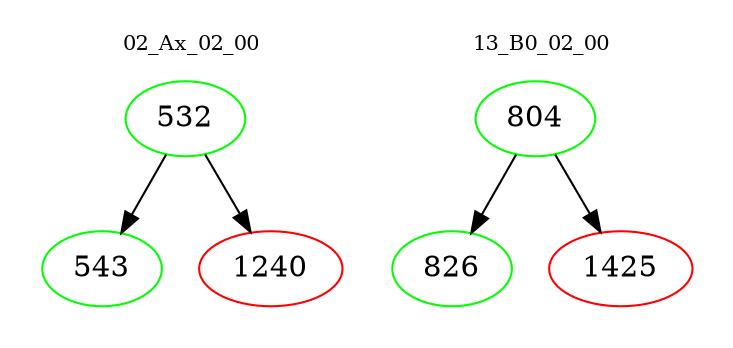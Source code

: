 digraph{
subgraph cluster_0 {
color = white
label = "02_Ax_02_00";
fontsize=10;
T0_532 [label="532", color="green"]
T0_532 -> T0_543 [color="black"]
T0_543 [label="543", color="green"]
T0_532 -> T0_1240 [color="black"]
T0_1240 [label="1240", color="red"]
}
subgraph cluster_1 {
color = white
label = "13_B0_02_00";
fontsize=10;
T1_804 [label="804", color="green"]
T1_804 -> T1_826 [color="black"]
T1_826 [label="826", color="green"]
T1_804 -> T1_1425 [color="black"]
T1_1425 [label="1425", color="red"]
}
}
